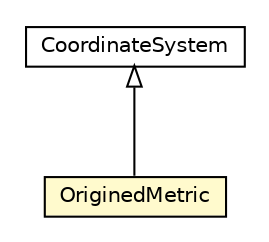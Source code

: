 #!/usr/local/bin/dot
#
# Class diagram 
# Generated by UMLGraph version R5_6-24-gf6e263 (http://www.umlgraph.org/)
#

digraph G {
	edge [fontname="Helvetica",fontsize=10,labelfontname="Helvetica",labelfontsize=10];
	node [fontname="Helvetica",fontsize=10,shape=plaintext];
	nodesep=0.25;
	ranksep=0.5;
	// org.universAAL.ontology.location.position.OriginedMetric
	c259726 [label=<<table title="org.universAAL.ontology.location.position.OriginedMetric" border="0" cellborder="1" cellspacing="0" cellpadding="2" port="p" bgcolor="lemonChiffon" href="./OriginedMetric.html">
		<tr><td><table border="0" cellspacing="0" cellpadding="1">
<tr><td align="center" balign="center"> OriginedMetric </td></tr>
		</table></td></tr>
		</table>>, URL="./OriginedMetric.html", fontname="Helvetica", fontcolor="black", fontsize=10.0];
	// org.universAAL.ontology.location.position.CoordinateSystem
	c259727 [label=<<table title="org.universAAL.ontology.location.position.CoordinateSystem" border="0" cellborder="1" cellspacing="0" cellpadding="2" port="p" href="./CoordinateSystem.html">
		<tr><td><table border="0" cellspacing="0" cellpadding="1">
<tr><td align="center" balign="center"> CoordinateSystem </td></tr>
		</table></td></tr>
		</table>>, URL="./CoordinateSystem.html", fontname="Helvetica", fontcolor="black", fontsize=10.0];
	//org.universAAL.ontology.location.position.OriginedMetric extends org.universAAL.ontology.location.position.CoordinateSystem
	c259727:p -> c259726:p [dir=back,arrowtail=empty];
}


